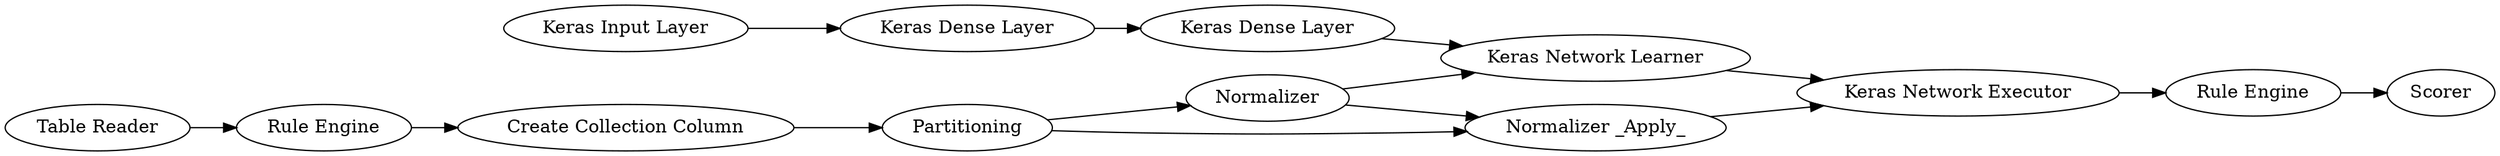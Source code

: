 digraph {
	78 -> 71
	79 -> 67
	68 -> 76
	74 -> 69
	78 -> 75
	80 -> 81
	69 -> 80
	76 -> 78
	67 -> 77
	71 -> 74
	77 -> 74
	70 -> 68
	71 -> 75
	75 -> 69
	79 [label="Keras Input Layer"]
	81 [label=Scorer]
	70 [label="Table Reader"]
	68 [label="Rule Engine"]
	69 [label="Keras Network Executor"]
	67 [label="Keras Dense Layer"]
	71 [label=Normalizer]
	76 [label="Create Collection Column"]
	77 [label="Keras Dense Layer"]
	74 [label="Keras Network Learner"]
	80 [label="Rule Engine"]
	75 [label="Normalizer _Apply_"]
	78 [label=Partitioning]
	rankdir=LR
}

